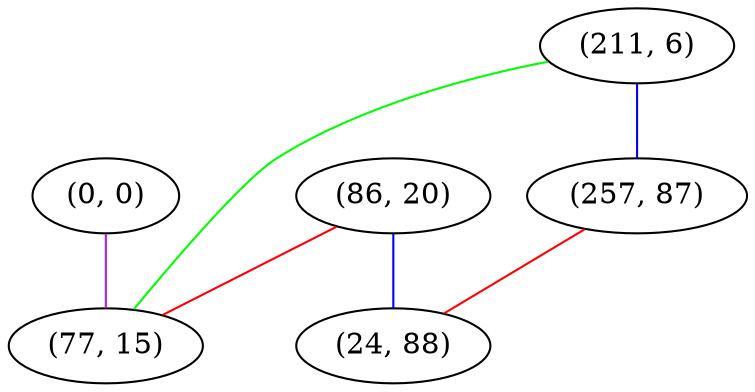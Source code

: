 graph "" {
"(86, 20)";
"(0, 0)";
"(211, 6)";
"(257, 87)";
"(77, 15)";
"(24, 88)";
"(86, 20)" -- "(77, 15)"  [color=red, key=0, weight=1];
"(86, 20)" -- "(24, 88)"  [color=blue, key=0, weight=3];
"(0, 0)" -- "(77, 15)"  [color=purple, key=0, weight=4];
"(211, 6)" -- "(77, 15)"  [color=green, key=0, weight=2];
"(211, 6)" -- "(257, 87)"  [color=blue, key=0, weight=3];
"(257, 87)" -- "(24, 88)"  [color=red, key=0, weight=1];
}
